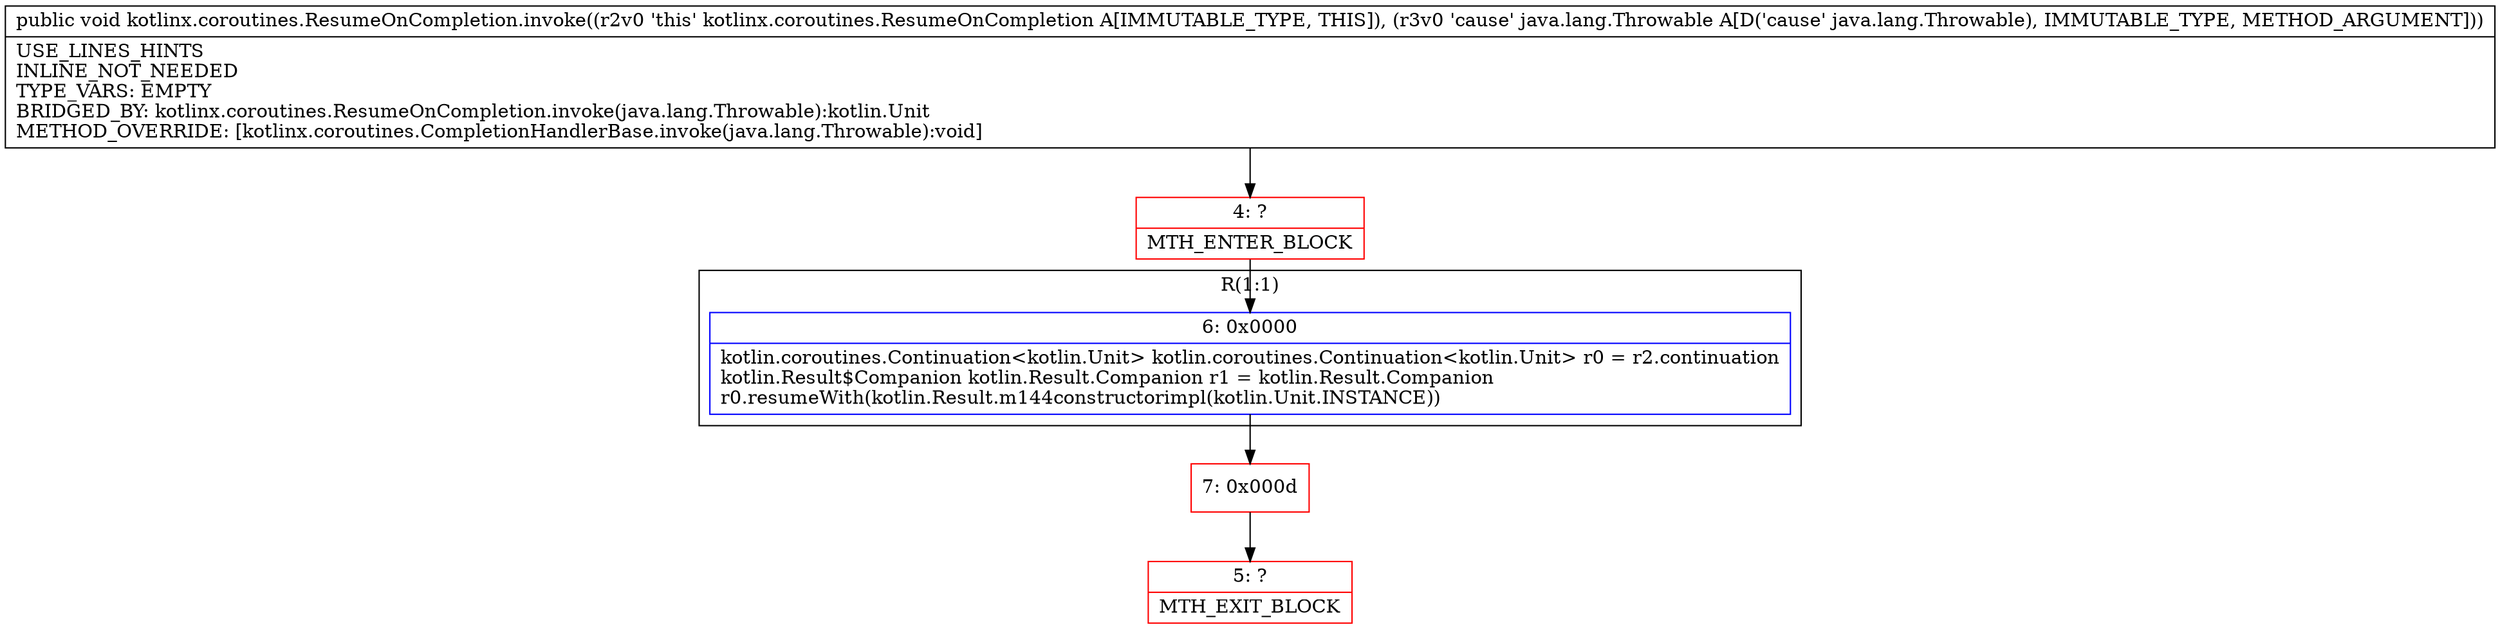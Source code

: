 digraph "CFG forkotlinx.coroutines.ResumeOnCompletion.invoke(Ljava\/lang\/Throwable;)V" {
subgraph cluster_Region_1198160327 {
label = "R(1:1)";
node [shape=record,color=blue];
Node_6 [shape=record,label="{6\:\ 0x0000|kotlin.coroutines.Continuation\<kotlin.Unit\> kotlin.coroutines.Continuation\<kotlin.Unit\> r0 = r2.continuation\lkotlin.Result$Companion kotlin.Result.Companion r1 = kotlin.Result.Companion\lr0.resumeWith(kotlin.Result.m144constructorimpl(kotlin.Unit.INSTANCE))\l}"];
}
Node_4 [shape=record,color=red,label="{4\:\ ?|MTH_ENTER_BLOCK\l}"];
Node_7 [shape=record,color=red,label="{7\:\ 0x000d}"];
Node_5 [shape=record,color=red,label="{5\:\ ?|MTH_EXIT_BLOCK\l}"];
MethodNode[shape=record,label="{public void kotlinx.coroutines.ResumeOnCompletion.invoke((r2v0 'this' kotlinx.coroutines.ResumeOnCompletion A[IMMUTABLE_TYPE, THIS]), (r3v0 'cause' java.lang.Throwable A[D('cause' java.lang.Throwable), IMMUTABLE_TYPE, METHOD_ARGUMENT]))  | USE_LINES_HINTS\lINLINE_NOT_NEEDED\lTYPE_VARS: EMPTY\lBRIDGED_BY: kotlinx.coroutines.ResumeOnCompletion.invoke(java.lang.Throwable):kotlin.Unit\lMETHOD_OVERRIDE: [kotlinx.coroutines.CompletionHandlerBase.invoke(java.lang.Throwable):void]\l}"];
MethodNode -> Node_4;Node_6 -> Node_7;
Node_4 -> Node_6;
Node_7 -> Node_5;
}

